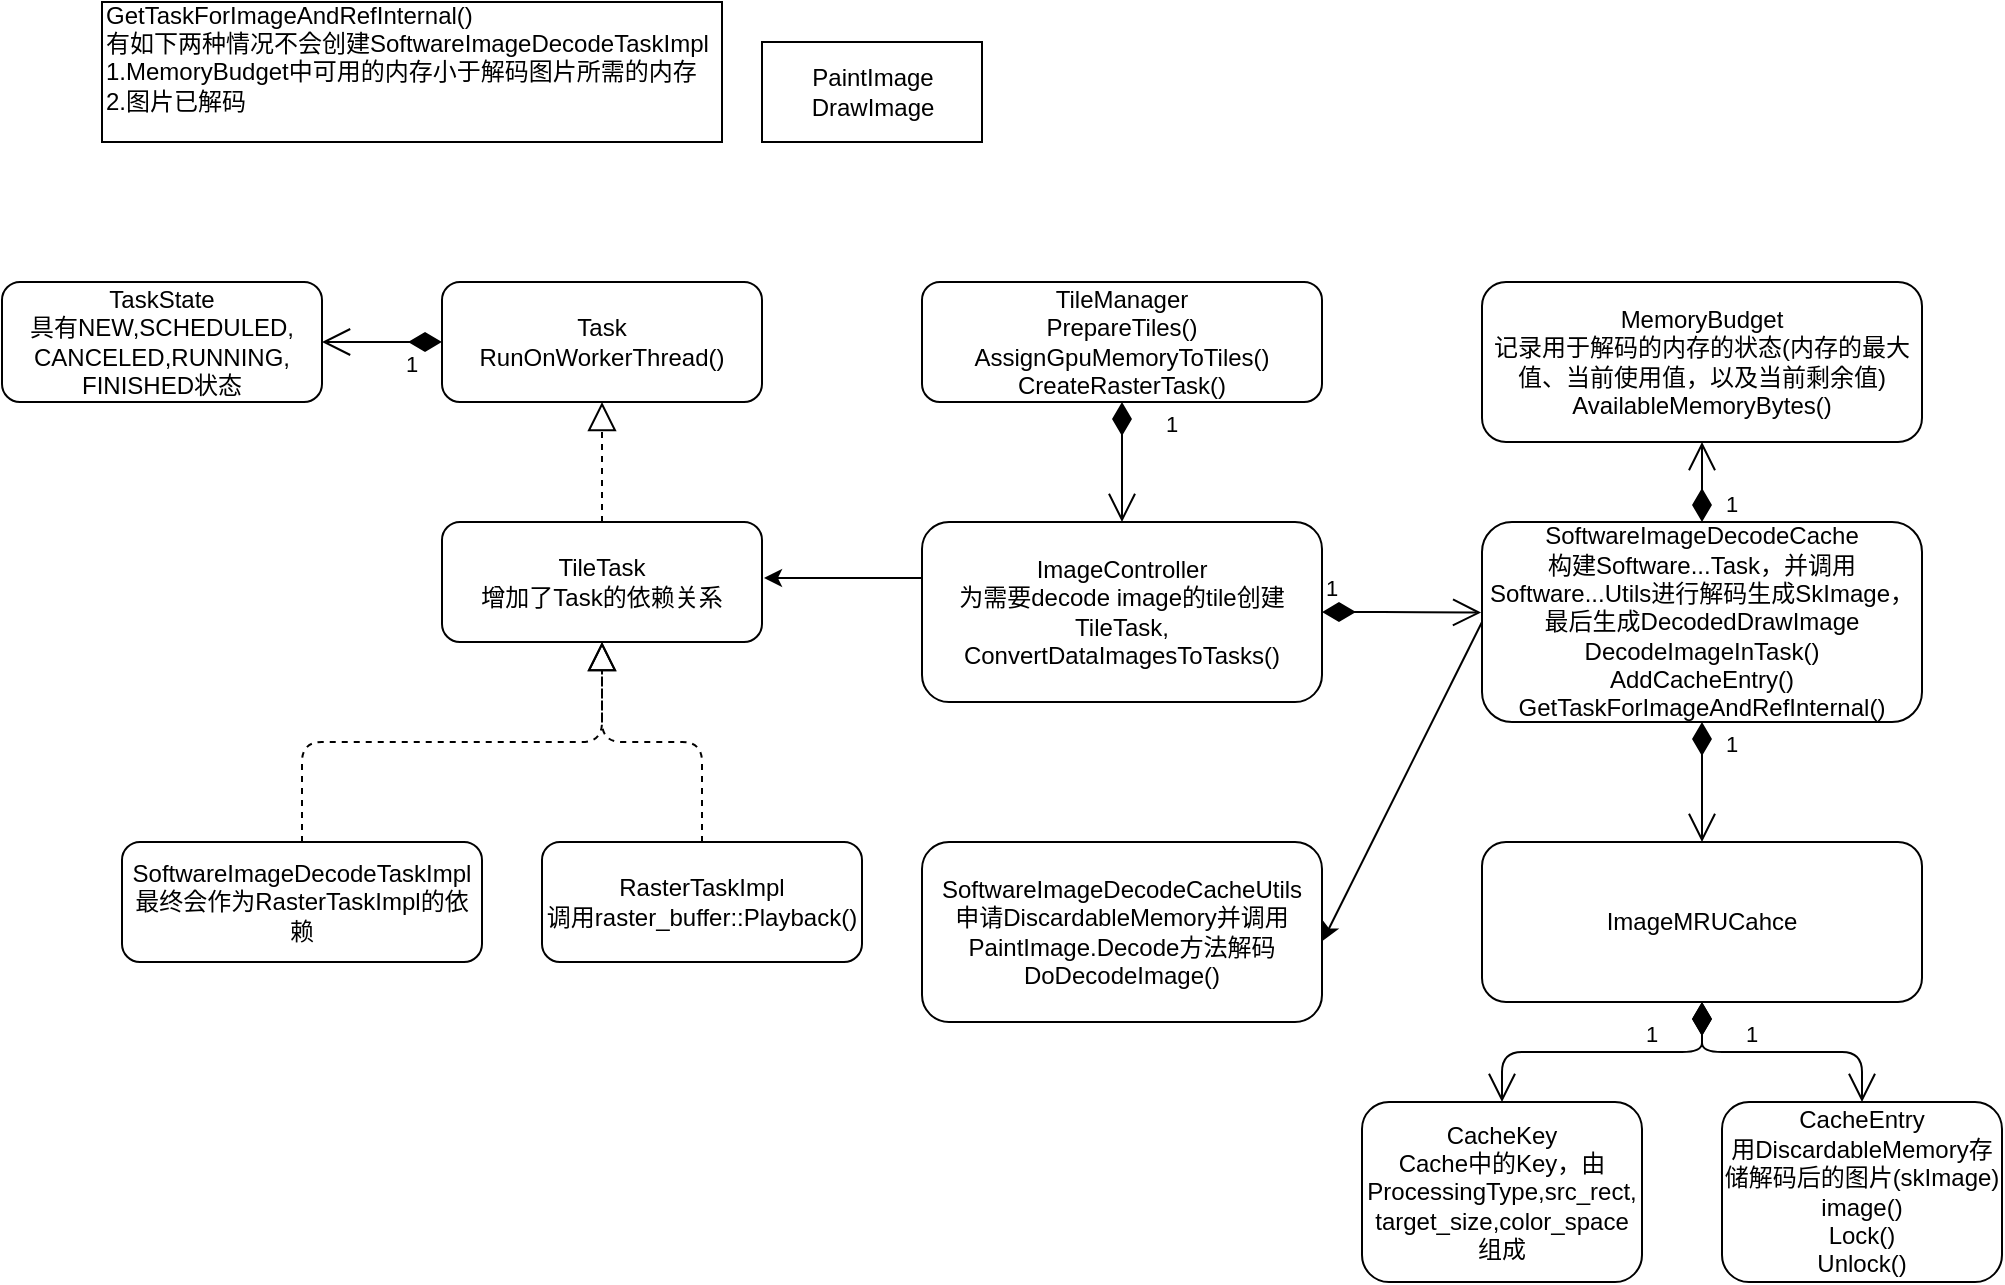 <mxfile version="13.9.9" type="device"><diagram id="Mg4joRSboi_OrnOMLT0F" name="第 1 页"><mxGraphModel dx="1940" dy="748" grid="1" gridSize="10" guides="1" tooltips="1" connect="1" arrows="1" fold="1" page="1" pageScale="1" pageWidth="827" pageHeight="1169" math="0" shadow="0"><root><mxCell id="0"/><mxCell id="1" parent="0"/><mxCell id="xqsPBm9vFeOvK6GrTbok-1" value="TileManager&lt;br&gt;PrepareTiles()&lt;br&gt;AssignGpuMemoryToTiles()&lt;br&gt;CreateRasterTask()" style="rounded=1;whiteSpace=wrap;html=1;" vertex="1" parent="1"><mxGeometry x="200" y="200" width="200" height="60" as="geometry"/></mxCell><mxCell id="xqsPBm9vFeOvK6GrTbok-2" value="SoftwareImageDecodeCache&lt;br&gt;构建Software...Task，并调用Software...Utils进行解码生成SkImage，最后生成DecodedDrawImage&lt;br&gt;DecodeImageInTask()&lt;br&gt;AddCacheEntry()&lt;br&gt;GetTaskForImageAndRefInternal()" style="rounded=1;whiteSpace=wrap;html=1;" vertex="1" parent="1"><mxGeometry x="480" y="320" width="220" height="100" as="geometry"/></mxCell><mxCell id="xqsPBm9vFeOvK6GrTbok-3" value="Task&lt;br&gt;RunOnWorkerThread()" style="rounded=1;whiteSpace=wrap;html=1;" vertex="1" parent="1"><mxGeometry x="-40" y="200" width="160" height="60" as="geometry"/></mxCell><mxCell id="xqsPBm9vFeOvK6GrTbok-4" value="TileTask&lt;br&gt;增加了Task的依赖关系" style="rounded=1;whiteSpace=wrap;html=1;" vertex="1" parent="1"><mxGeometry x="-40" y="320" width="160" height="60" as="geometry"/></mxCell><mxCell id="xqsPBm9vFeOvK6GrTbok-5" value="TaskState&lt;br&gt;具有NEW,SCHEDULED,&lt;br&gt;CANCELED,RUNNING,&lt;br&gt;FINISHED状态" style="rounded=1;whiteSpace=wrap;html=1;" vertex="1" parent="1"><mxGeometry x="-260" y="200" width="160" height="60" as="geometry"/></mxCell><mxCell id="xqsPBm9vFeOvK6GrTbok-6" value="" style="endArrow=block;dashed=1;endFill=0;endSize=12;html=1;exitX=0.5;exitY=0;exitDx=0;exitDy=0;entryX=0.5;entryY=1;entryDx=0;entryDy=0;" edge="1" parent="1" source="xqsPBm9vFeOvK6GrTbok-4" target="xqsPBm9vFeOvK6GrTbok-3"><mxGeometry width="160" relative="1" as="geometry"><mxPoint x="-310" y="270" as="sourcePoint"/><mxPoint x="-150" y="270" as="targetPoint"/></mxGeometry></mxCell><mxCell id="xqsPBm9vFeOvK6GrTbok-8" value="MemoryBudget&lt;br&gt;记录用于解码的内存的状态(内存的最大值、当前使用值，以及当前剩余值)&lt;br&gt;AvailableMemoryBytes()" style="rounded=1;whiteSpace=wrap;html=1;" vertex="1" parent="1"><mxGeometry x="480" y="200" width="220" height="80" as="geometry"/></mxCell><mxCell id="xqsPBm9vFeOvK6GrTbok-11" value="ImageMRUCahce" style="rounded=1;whiteSpace=wrap;html=1;" vertex="1" parent="1"><mxGeometry x="480" y="480" width="220" height="80" as="geometry"/></mxCell><mxCell id="xqsPBm9vFeOvK6GrTbok-12" value="CacheEntry&lt;br&gt;用DiscardableMemory存储解码后的图片(skImage)&lt;br&gt;image()&lt;br&gt;Lock()&lt;br&gt;Unlock()&lt;br&gt;" style="rounded=1;whiteSpace=wrap;html=1;" vertex="1" parent="1"><mxGeometry x="600" y="610" width="140" height="90" as="geometry"/></mxCell><mxCell id="xqsPBm9vFeOvK6GrTbok-13" value="PaintImage&lt;br&gt;DrawImage&lt;br&gt;" style="html=1;" vertex="1" parent="1"><mxGeometry x="120" y="80" width="110" height="50" as="geometry"/></mxCell><mxCell id="xqsPBm9vFeOvK6GrTbok-14" value="CacheKey&lt;br&gt;Cache中的Key，由ProcessingType,src_rect,&lt;br&gt;target_size,color_space&lt;br&gt;组成" style="rounded=1;whiteSpace=wrap;html=1;" vertex="1" parent="1"><mxGeometry x="420" y="610" width="140" height="90" as="geometry"/></mxCell><mxCell id="xqsPBm9vFeOvK6GrTbok-15" value="SoftwareImageDecodeCacheUtils&lt;br&gt;申请DiscardableMemory并调用PaintImage.Decode方法解码&lt;br&gt;DoDecodeImage()" style="rounded=1;whiteSpace=wrap;html=1;" vertex="1" parent="1"><mxGeometry x="200" y="480" width="200" height="90" as="geometry"/></mxCell><mxCell id="xqsPBm9vFeOvK6GrTbok-16" value="SoftwareImageDecodeTaskImpl&lt;br&gt;最终会作为RasterTaskImpl的依赖" style="rounded=1;whiteSpace=wrap;html=1;" vertex="1" parent="1"><mxGeometry x="-200" y="480" width="180" height="60" as="geometry"/></mxCell><mxCell id="xqsPBm9vFeOvK6GrTbok-17" value="" style="endArrow=block;dashed=1;endFill=0;endSize=12;html=1;entryX=0.5;entryY=1;entryDx=0;entryDy=0;exitX=0.5;exitY=0;exitDx=0;exitDy=0;" edge="1" parent="1" source="xqsPBm9vFeOvK6GrTbok-16" target="xqsPBm9vFeOvK6GrTbok-4"><mxGeometry width="160" relative="1" as="geometry"><mxPoint x="-150" y="480" as="sourcePoint"/><mxPoint x="-140" y="270" as="targetPoint"/><Array as="points"><mxPoint x="-110" y="430"/><mxPoint x="40" y="430"/></Array></mxGeometry></mxCell><mxCell id="xqsPBm9vFeOvK6GrTbok-18" value="1" style="endArrow=open;html=1;endSize=12;startArrow=diamondThin;startSize=14;startFill=1;edgeStyle=orthogonalEdgeStyle;align=left;verticalAlign=bottom;exitX=0.5;exitY=0;exitDx=0;exitDy=0;entryX=0.5;entryY=1;entryDx=0;entryDy=0;" edge="1" parent="1" source="xqsPBm9vFeOvK6GrTbok-2" target="xqsPBm9vFeOvK6GrTbok-8"><mxGeometry x="-1" y="-10" relative="1" as="geometry"><mxPoint x="610" y="340" as="sourcePoint"/><mxPoint x="770" y="340" as="targetPoint"/><mxPoint as="offset"/></mxGeometry></mxCell><mxCell id="xqsPBm9vFeOvK6GrTbok-20" value="" style="endArrow=classic;html=1;exitX=0;exitY=0.5;exitDx=0;exitDy=0;entryX=1.002;entryY=0.549;entryDx=0;entryDy=0;entryPerimeter=0;" edge="1" parent="1" source="xqsPBm9vFeOvK6GrTbok-2" target="xqsPBm9vFeOvK6GrTbok-15"><mxGeometry width="50" height="50" relative="1" as="geometry"><mxPoint x="410" y="390" as="sourcePoint"/><mxPoint x="460" y="340" as="targetPoint"/></mxGeometry></mxCell><mxCell id="xqsPBm9vFeOvK6GrTbok-24" value="1" style="endArrow=open;html=1;endSize=12;startArrow=diamondThin;startSize=14;startFill=1;edgeStyle=orthogonalEdgeStyle;align=left;verticalAlign=bottom;entryX=0.5;entryY=0;entryDx=0;entryDy=0;" edge="1" parent="1" source="xqsPBm9vFeOvK6GrTbok-2" target="xqsPBm9vFeOvK6GrTbok-11"><mxGeometry x="-0.333" y="10" relative="1" as="geometry"><mxPoint x="350" y="430" as="sourcePoint"/><mxPoint x="510" y="430" as="targetPoint"/><mxPoint as="offset"/></mxGeometry></mxCell><mxCell id="xqsPBm9vFeOvK6GrTbok-25" value="1" style="endArrow=open;html=1;endSize=12;startArrow=diamondThin;startSize=14;startFill=1;edgeStyle=orthogonalEdgeStyle;align=left;verticalAlign=bottom;entryX=0.5;entryY=0;entryDx=0;entryDy=0;exitX=0.5;exitY=1;exitDx=0;exitDy=0;" edge="1" parent="1" source="xqsPBm9vFeOvK6GrTbok-11" target="xqsPBm9vFeOvK6GrTbok-14"><mxGeometry x="-0.267" relative="1" as="geometry"><mxPoint x="600" y="430" as="sourcePoint"/><mxPoint x="600" y="490" as="targetPoint"/><mxPoint as="offset"/></mxGeometry></mxCell><mxCell id="xqsPBm9vFeOvK6GrTbok-26" value="1" style="endArrow=open;html=1;endSize=12;startArrow=diamondThin;startSize=14;startFill=1;edgeStyle=orthogonalEdgeStyle;align=left;verticalAlign=bottom;entryX=0.5;entryY=0;entryDx=0;entryDy=0;exitX=0.5;exitY=1;exitDx=0;exitDy=0;" edge="1" parent="1" source="xqsPBm9vFeOvK6GrTbok-11" target="xqsPBm9vFeOvK6GrTbok-12"><mxGeometry x="-0.308" relative="1" as="geometry"><mxPoint x="600" y="570" as="sourcePoint"/><mxPoint x="500" y="620" as="targetPoint"/><mxPoint as="offset"/></mxGeometry></mxCell><mxCell id="xqsPBm9vFeOvK6GrTbok-27" value="GetTaskForImageAndRefInternal()&lt;br&gt;有如下两种情况不会创建SoftwareImageDecodeTaskImpl&lt;br&gt;1.MemoryBudget中可用的内存小于解码图片所需的内存&lt;br&gt;&lt;div&gt;&lt;span&gt;2.图片已解码&lt;/span&gt;&lt;/div&gt;&lt;div&gt;&lt;span&gt;&lt;br&gt;&lt;/span&gt;&lt;/div&gt;" style="html=1;align=left;" vertex="1" parent="1"><mxGeometry x="-210" y="60" width="310" height="70" as="geometry"/></mxCell><mxCell id="xqsPBm9vFeOvK6GrTbok-28" value="ImageController&lt;br&gt;为需要decode image的tile创建TileTask,&lt;br&gt;ConvertDataImagesToTasks()" style="rounded=1;whiteSpace=wrap;html=1;" vertex="1" parent="1"><mxGeometry x="200" y="320" width="200" height="90" as="geometry"/></mxCell><mxCell id="xqsPBm9vFeOvK6GrTbok-29" value="RasterTaskImpl&lt;br&gt;调用raster_buffer::Playback()" style="rounded=1;whiteSpace=wrap;html=1;" vertex="1" parent="1"><mxGeometry x="10" y="480" width="160" height="60" as="geometry"/></mxCell><mxCell id="xqsPBm9vFeOvK6GrTbok-30" value="1" style="endArrow=open;html=1;endSize=12;startArrow=diamondThin;startSize=14;startFill=1;edgeStyle=orthogonalEdgeStyle;align=left;verticalAlign=bottom;entryX=-0.002;entryY=0.453;entryDx=0;entryDy=0;entryPerimeter=0;" edge="1" parent="1" source="xqsPBm9vFeOvK6GrTbok-28" target="xqsPBm9vFeOvK6GrTbok-2"><mxGeometry x="-1" y="3" relative="1" as="geometry"><mxPoint x="520" y="390" as="sourcePoint"/><mxPoint x="479" y="364" as="targetPoint"/></mxGeometry></mxCell><mxCell id="xqsPBm9vFeOvK6GrTbok-31" value="" style="endArrow=block;dashed=1;endFill=0;endSize=12;html=1;entryX=0.5;entryY=1;entryDx=0;entryDy=0;exitX=0.5;exitY=0;exitDx=0;exitDy=0;" edge="1" parent="1" source="xqsPBm9vFeOvK6GrTbok-29" target="xqsPBm9vFeOvK6GrTbok-4"><mxGeometry width="160" relative="1" as="geometry"><mxPoint x="-140" y="490" as="sourcePoint"/><mxPoint x="-140" y="390" as="targetPoint"/><Array as="points"><mxPoint x="90" y="430"/><mxPoint x="40" y="430"/></Array></mxGeometry></mxCell><mxCell id="xqsPBm9vFeOvK6GrTbok-32" value="1" style="endArrow=open;html=1;endSize=12;startArrow=diamondThin;startSize=14;startFill=1;edgeStyle=orthogonalEdgeStyle;align=left;verticalAlign=bottom;exitX=0.5;exitY=1;exitDx=0;exitDy=0;" edge="1" parent="1" source="xqsPBm9vFeOvK6GrTbok-1"><mxGeometry x="-0.333" y="20" relative="1" as="geometry"><mxPoint x="140" y="430" as="sourcePoint"/><mxPoint x="300" y="320" as="targetPoint"/><mxPoint as="offset"/></mxGeometry></mxCell><mxCell id="xqsPBm9vFeOvK6GrTbok-33" value="" style="endArrow=classic;html=1;" edge="1" parent="1"><mxGeometry width="50" height="50" relative="1" as="geometry"><mxPoint x="200" y="348" as="sourcePoint"/><mxPoint x="121" y="348" as="targetPoint"/></mxGeometry></mxCell><mxCell id="xqsPBm9vFeOvK6GrTbok-34" value="1" style="endArrow=open;html=1;endSize=12;startArrow=diamondThin;startSize=14;startFill=1;edgeStyle=orthogonalEdgeStyle;align=left;verticalAlign=bottom;exitX=0;exitY=0.5;exitDx=0;exitDy=0;entryX=1;entryY=0.5;entryDx=0;entryDy=0;" edge="1" parent="1" source="xqsPBm9vFeOvK6GrTbok-3" target="xqsPBm9vFeOvK6GrTbok-5"><mxGeometry x="-0.333" y="20" relative="1" as="geometry"><mxPoint x="10" y="360" as="sourcePoint"/><mxPoint x="170" y="360" as="targetPoint"/><mxPoint as="offset"/></mxGeometry></mxCell></root></mxGraphModel></diagram></mxfile>